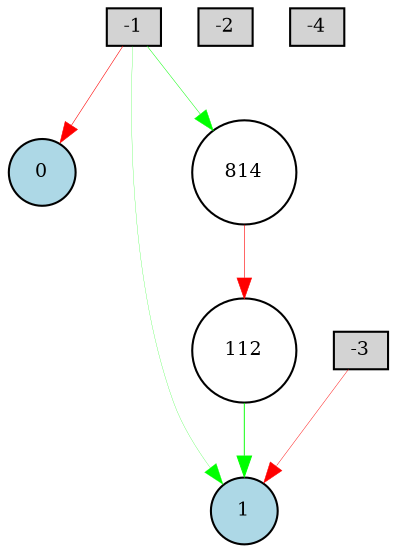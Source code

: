 digraph {
	node [fontsize=9 height=0.2 shape=circle width=0.2]
	-1 [fillcolor=lightgray shape=box style=filled]
	-2 [fillcolor=lightgray shape=box style=filled]
	-3 [fillcolor=lightgray shape=box style=filled]
	-4 [fillcolor=lightgray shape=box style=filled]
	0 [fillcolor=lightblue style=filled]
	1 [fillcolor=lightblue style=filled]
	112 [fillcolor=white style=filled]
	814 [fillcolor=white style=filled]
	112 -> 1 [color=green penwidth=0.4470283960161301 style=solid]
	-3 -> 1 [color=red penwidth=0.2094880193005241 style=solid]
	-1 -> 1 [color=green penwidth=0.11576323537537753 style=solid]
	-1 -> 0 [color=red penwidth=0.2747810497643301 style=solid]
	-1 -> 814 [color=green penwidth=0.22938228901328556 style=solid]
	814 -> 112 [color=red penwidth=0.2877594254807831 style=solid]
}
